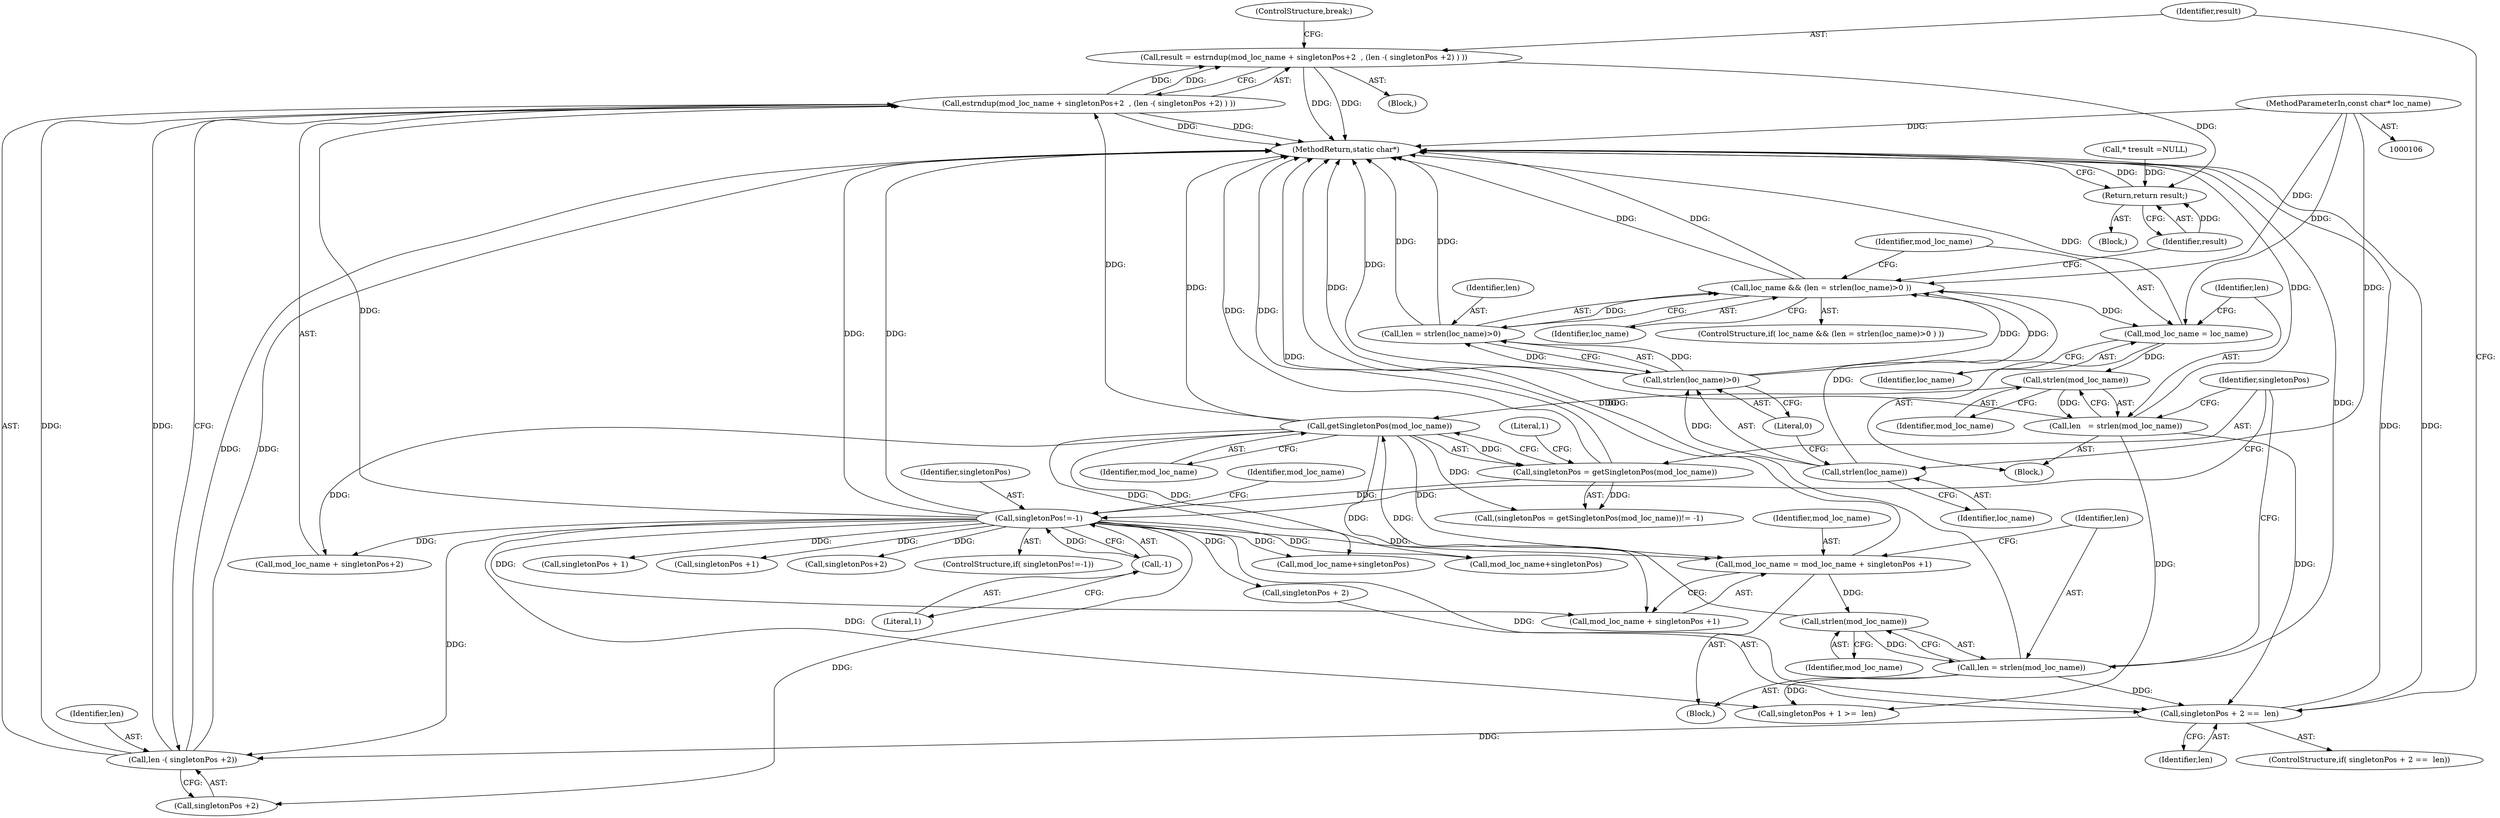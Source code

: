 digraph "1_php-src_97eff7eb57fc2320c267a949cffd622c38712484?w=1_24@integer" {
"1000181" [label="(Call,result = estrndup(mod_loc_name + singletonPos+2  , (len -( singletonPos +2) ) ))"];
"1000183" [label="(Call,estrndup(mod_loc_name + singletonPos+2  , (len -( singletonPos +2) ) ))"];
"1000146" [label="(Call,getSingletonPos(mod_loc_name))"];
"1000216" [label="(Call,strlen(mod_loc_name))"];
"1000207" [label="(Call,mod_loc_name = mod_loc_name + singletonPos +1)"];
"1000152" [label="(Call,singletonPos!=-1)"];
"1000144" [label="(Call,singletonPos = getSingletonPos(mod_loc_name))"];
"1000154" [label="(Call,-1)"];
"1000140" [label="(Call,strlen(mod_loc_name))"];
"1000135" [label="(Call,mod_loc_name = loc_name)"];
"1000126" [label="(Call,loc_name && (len = strlen(loc_name)>0 ))"];
"1000131" [label="(Call,strlen(loc_name))"];
"1000107" [label="(MethodParameterIn,const char* loc_name)"];
"1000128" [label="(Call,len = strlen(loc_name)>0)"];
"1000130" [label="(Call,strlen(loc_name)>0)"];
"1000189" [label="(Call,len -( singletonPos +2))"];
"1000173" [label="(Call,singletonPos + 2 ==  len)"];
"1000138" [label="(Call,len   = strlen(mod_loc_name))"];
"1000214" [label="(Call,len = strlen(mod_loc_name))"];
"1000218" [label="(Return,return result;)"];
"1000217" [label="(Identifier,mod_loc_name)"];
"1000135" [label="(Call,mod_loc_name = loc_name)"];
"1000219" [label="(Identifier,result)"];
"1000198" [label="(Call,singletonPos + 1 >=  len)"];
"1000138" [label="(Call,len   = strlen(mod_loc_name))"];
"1000129" [label="(Identifier,len)"];
"1000128" [label="(Call,len = strlen(loc_name)>0)"];
"1000146" [label="(Call,getSingletonPos(mod_loc_name))"];
"1000191" [label="(Call,singletonPos +2)"];
"1000161" [label="(Call,mod_loc_name+singletonPos)"];
"1000215" [label="(Identifier,len)"];
"1000127" [label="(Identifier,loc_name)"];
"1000162" [label="(Identifier,mod_loc_name)"];
"1000155" [label="(Literal,1)"];
"1000132" [label="(Identifier,loc_name)"];
"1000194" [label="(ControlStructure,break;)"];
"1000199" [label="(Call,singletonPos + 1)"];
"1000130" [label="(Call,strlen(loc_name)>0)"];
"1000177" [label="(Identifier,len)"];
"1000108" [label="(Block,)"];
"1000189" [label="(Call,len -( singletonPos +2))"];
"1000214" [label="(Call,len = strlen(mod_loc_name))"];
"1000211" [label="(Call,singletonPos +1)"];
"1000216" [label="(Call,strlen(mod_loc_name))"];
"1000209" [label="(Call,mod_loc_name + singletonPos +1)"];
"1000136" [label="(Identifier,mod_loc_name)"];
"1000107" [label="(MethodParameterIn,const char* loc_name)"];
"1000125" [label="(ControlStructure,if( loc_name && (len = strlen(loc_name)>0 ) ))"];
"1000143" [label="(Call,(singletonPos = getSingletonPos(mod_loc_name))!= -1)"];
"1000140" [label="(Call,strlen(mod_loc_name))"];
"1000181" [label="(Call,result = estrndup(mod_loc_name + singletonPos+2  , (len -( singletonPos +2) ) ))"];
"1000154" [label="(Call,-1)"];
"1000167" [label="(Call,mod_loc_name+singletonPos)"];
"1000134" [label="(Block,)"];
"1000206" [label="(Block,)"];
"1000131" [label="(Call,strlen(loc_name))"];
"1000174" [label="(Call,singletonPos + 2)"];
"1000149" [label="(Literal,1)"];
"1000133" [label="(Literal,0)"];
"1000110" [label="(Call,* \tresult =NULL)"];
"1000184" [label="(Call,mod_loc_name + singletonPos+2)"];
"1000190" [label="(Identifier,len)"];
"1000182" [label="(Identifier,result)"];
"1000172" [label="(ControlStructure,if( singletonPos + 2 ==  len))"];
"1000141" [label="(Identifier,mod_loc_name)"];
"1000173" [label="(Call,singletonPos + 2 ==  len)"];
"1000186" [label="(Call,singletonPos+2)"];
"1000208" [label="(Identifier,mod_loc_name)"];
"1000220" [label="(MethodReturn,static char*)"];
"1000153" [label="(Identifier,singletonPos)"];
"1000218" [label="(Return,return result;)"];
"1000147" [label="(Identifier,mod_loc_name)"];
"1000151" [label="(ControlStructure,if( singletonPos!=-1))"];
"1000180" [label="(Block,)"];
"1000183" [label="(Call,estrndup(mod_loc_name + singletonPos+2  , (len -( singletonPos +2) ) ))"];
"1000145" [label="(Identifier,singletonPos)"];
"1000126" [label="(Call,loc_name && (len = strlen(loc_name)>0 ))"];
"1000152" [label="(Call,singletonPos!=-1)"];
"1000139" [label="(Identifier,len)"];
"1000207" [label="(Call,mod_loc_name = mod_loc_name + singletonPos +1)"];
"1000144" [label="(Call,singletonPos = getSingletonPos(mod_loc_name))"];
"1000137" [label="(Identifier,loc_name)"];
"1000181" -> "1000180"  [label="AST: "];
"1000181" -> "1000183"  [label="CFG: "];
"1000182" -> "1000181"  [label="AST: "];
"1000183" -> "1000181"  [label="AST: "];
"1000194" -> "1000181"  [label="CFG: "];
"1000181" -> "1000220"  [label="DDG: "];
"1000181" -> "1000220"  [label="DDG: "];
"1000183" -> "1000181"  [label="DDG: "];
"1000183" -> "1000181"  [label="DDG: "];
"1000181" -> "1000218"  [label="DDG: "];
"1000183" -> "1000189"  [label="CFG: "];
"1000184" -> "1000183"  [label="AST: "];
"1000189" -> "1000183"  [label="AST: "];
"1000183" -> "1000220"  [label="DDG: "];
"1000183" -> "1000220"  [label="DDG: "];
"1000146" -> "1000183"  [label="DDG: "];
"1000152" -> "1000183"  [label="DDG: "];
"1000189" -> "1000183"  [label="DDG: "];
"1000189" -> "1000183"  [label="DDG: "];
"1000146" -> "1000144"  [label="AST: "];
"1000146" -> "1000147"  [label="CFG: "];
"1000147" -> "1000146"  [label="AST: "];
"1000144" -> "1000146"  [label="CFG: "];
"1000146" -> "1000220"  [label="DDG: "];
"1000146" -> "1000143"  [label="DDG: "];
"1000146" -> "1000144"  [label="DDG: "];
"1000216" -> "1000146"  [label="DDG: "];
"1000140" -> "1000146"  [label="DDG: "];
"1000146" -> "1000161"  [label="DDG: "];
"1000146" -> "1000167"  [label="DDG: "];
"1000146" -> "1000184"  [label="DDG: "];
"1000146" -> "1000207"  [label="DDG: "];
"1000146" -> "1000209"  [label="DDG: "];
"1000216" -> "1000214"  [label="AST: "];
"1000216" -> "1000217"  [label="CFG: "];
"1000217" -> "1000216"  [label="AST: "];
"1000214" -> "1000216"  [label="CFG: "];
"1000216" -> "1000214"  [label="DDG: "];
"1000207" -> "1000216"  [label="DDG: "];
"1000207" -> "1000206"  [label="AST: "];
"1000207" -> "1000209"  [label="CFG: "];
"1000208" -> "1000207"  [label="AST: "];
"1000209" -> "1000207"  [label="AST: "];
"1000215" -> "1000207"  [label="CFG: "];
"1000207" -> "1000220"  [label="DDG: "];
"1000152" -> "1000207"  [label="DDG: "];
"1000152" -> "1000151"  [label="AST: "];
"1000152" -> "1000154"  [label="CFG: "];
"1000153" -> "1000152"  [label="AST: "];
"1000154" -> "1000152"  [label="AST: "];
"1000145" -> "1000152"  [label="CFG: "];
"1000162" -> "1000152"  [label="CFG: "];
"1000152" -> "1000220"  [label="DDG: "];
"1000152" -> "1000220"  [label="DDG: "];
"1000144" -> "1000152"  [label="DDG: "];
"1000154" -> "1000152"  [label="DDG: "];
"1000152" -> "1000161"  [label="DDG: "];
"1000152" -> "1000167"  [label="DDG: "];
"1000152" -> "1000173"  [label="DDG: "];
"1000152" -> "1000174"  [label="DDG: "];
"1000152" -> "1000184"  [label="DDG: "];
"1000152" -> "1000186"  [label="DDG: "];
"1000152" -> "1000189"  [label="DDG: "];
"1000152" -> "1000191"  [label="DDG: "];
"1000152" -> "1000198"  [label="DDG: "];
"1000152" -> "1000199"  [label="DDG: "];
"1000152" -> "1000209"  [label="DDG: "];
"1000152" -> "1000211"  [label="DDG: "];
"1000144" -> "1000143"  [label="AST: "];
"1000145" -> "1000144"  [label="AST: "];
"1000149" -> "1000144"  [label="CFG: "];
"1000144" -> "1000220"  [label="DDG: "];
"1000144" -> "1000220"  [label="DDG: "];
"1000144" -> "1000143"  [label="DDG: "];
"1000154" -> "1000155"  [label="CFG: "];
"1000155" -> "1000154"  [label="AST: "];
"1000140" -> "1000138"  [label="AST: "];
"1000140" -> "1000141"  [label="CFG: "];
"1000141" -> "1000140"  [label="AST: "];
"1000138" -> "1000140"  [label="CFG: "];
"1000140" -> "1000138"  [label="DDG: "];
"1000135" -> "1000140"  [label="DDG: "];
"1000135" -> "1000134"  [label="AST: "];
"1000135" -> "1000137"  [label="CFG: "];
"1000136" -> "1000135"  [label="AST: "];
"1000137" -> "1000135"  [label="AST: "];
"1000139" -> "1000135"  [label="CFG: "];
"1000135" -> "1000220"  [label="DDG: "];
"1000126" -> "1000135"  [label="DDG: "];
"1000107" -> "1000135"  [label="DDG: "];
"1000126" -> "1000125"  [label="AST: "];
"1000126" -> "1000127"  [label="CFG: "];
"1000126" -> "1000128"  [label="CFG: "];
"1000127" -> "1000126"  [label="AST: "];
"1000128" -> "1000126"  [label="AST: "];
"1000136" -> "1000126"  [label="CFG: "];
"1000219" -> "1000126"  [label="CFG: "];
"1000126" -> "1000220"  [label="DDG: "];
"1000126" -> "1000220"  [label="DDG: "];
"1000131" -> "1000126"  [label="DDG: "];
"1000107" -> "1000126"  [label="DDG: "];
"1000128" -> "1000126"  [label="DDG: "];
"1000130" -> "1000126"  [label="DDG: "];
"1000130" -> "1000126"  [label="DDG: "];
"1000131" -> "1000130"  [label="AST: "];
"1000131" -> "1000132"  [label="CFG: "];
"1000132" -> "1000131"  [label="AST: "];
"1000133" -> "1000131"  [label="CFG: "];
"1000131" -> "1000130"  [label="DDG: "];
"1000107" -> "1000131"  [label="DDG: "];
"1000107" -> "1000106"  [label="AST: "];
"1000107" -> "1000220"  [label="DDG: "];
"1000128" -> "1000130"  [label="CFG: "];
"1000129" -> "1000128"  [label="AST: "];
"1000130" -> "1000128"  [label="AST: "];
"1000128" -> "1000220"  [label="DDG: "];
"1000128" -> "1000220"  [label="DDG: "];
"1000130" -> "1000128"  [label="DDG: "];
"1000130" -> "1000128"  [label="DDG: "];
"1000130" -> "1000133"  [label="CFG: "];
"1000133" -> "1000130"  [label="AST: "];
"1000130" -> "1000220"  [label="DDG: "];
"1000189" -> "1000191"  [label="CFG: "];
"1000190" -> "1000189"  [label="AST: "];
"1000191" -> "1000189"  [label="AST: "];
"1000189" -> "1000220"  [label="DDG: "];
"1000189" -> "1000220"  [label="DDG: "];
"1000173" -> "1000189"  [label="DDG: "];
"1000173" -> "1000172"  [label="AST: "];
"1000173" -> "1000177"  [label="CFG: "];
"1000174" -> "1000173"  [label="AST: "];
"1000177" -> "1000173"  [label="AST: "];
"1000182" -> "1000173"  [label="CFG: "];
"1000173" -> "1000220"  [label="DDG: "];
"1000173" -> "1000220"  [label="DDG: "];
"1000138" -> "1000173"  [label="DDG: "];
"1000214" -> "1000173"  [label="DDG: "];
"1000138" -> "1000134"  [label="AST: "];
"1000139" -> "1000138"  [label="AST: "];
"1000145" -> "1000138"  [label="CFG: "];
"1000138" -> "1000220"  [label="DDG: "];
"1000138" -> "1000220"  [label="DDG: "];
"1000138" -> "1000198"  [label="DDG: "];
"1000214" -> "1000206"  [label="AST: "];
"1000215" -> "1000214"  [label="AST: "];
"1000145" -> "1000214"  [label="CFG: "];
"1000214" -> "1000220"  [label="DDG: "];
"1000214" -> "1000220"  [label="DDG: "];
"1000214" -> "1000198"  [label="DDG: "];
"1000218" -> "1000108"  [label="AST: "];
"1000218" -> "1000219"  [label="CFG: "];
"1000219" -> "1000218"  [label="AST: "];
"1000220" -> "1000218"  [label="CFG: "];
"1000218" -> "1000220"  [label="DDG: "];
"1000219" -> "1000218"  [label="DDG: "];
"1000110" -> "1000218"  [label="DDG: "];
}
